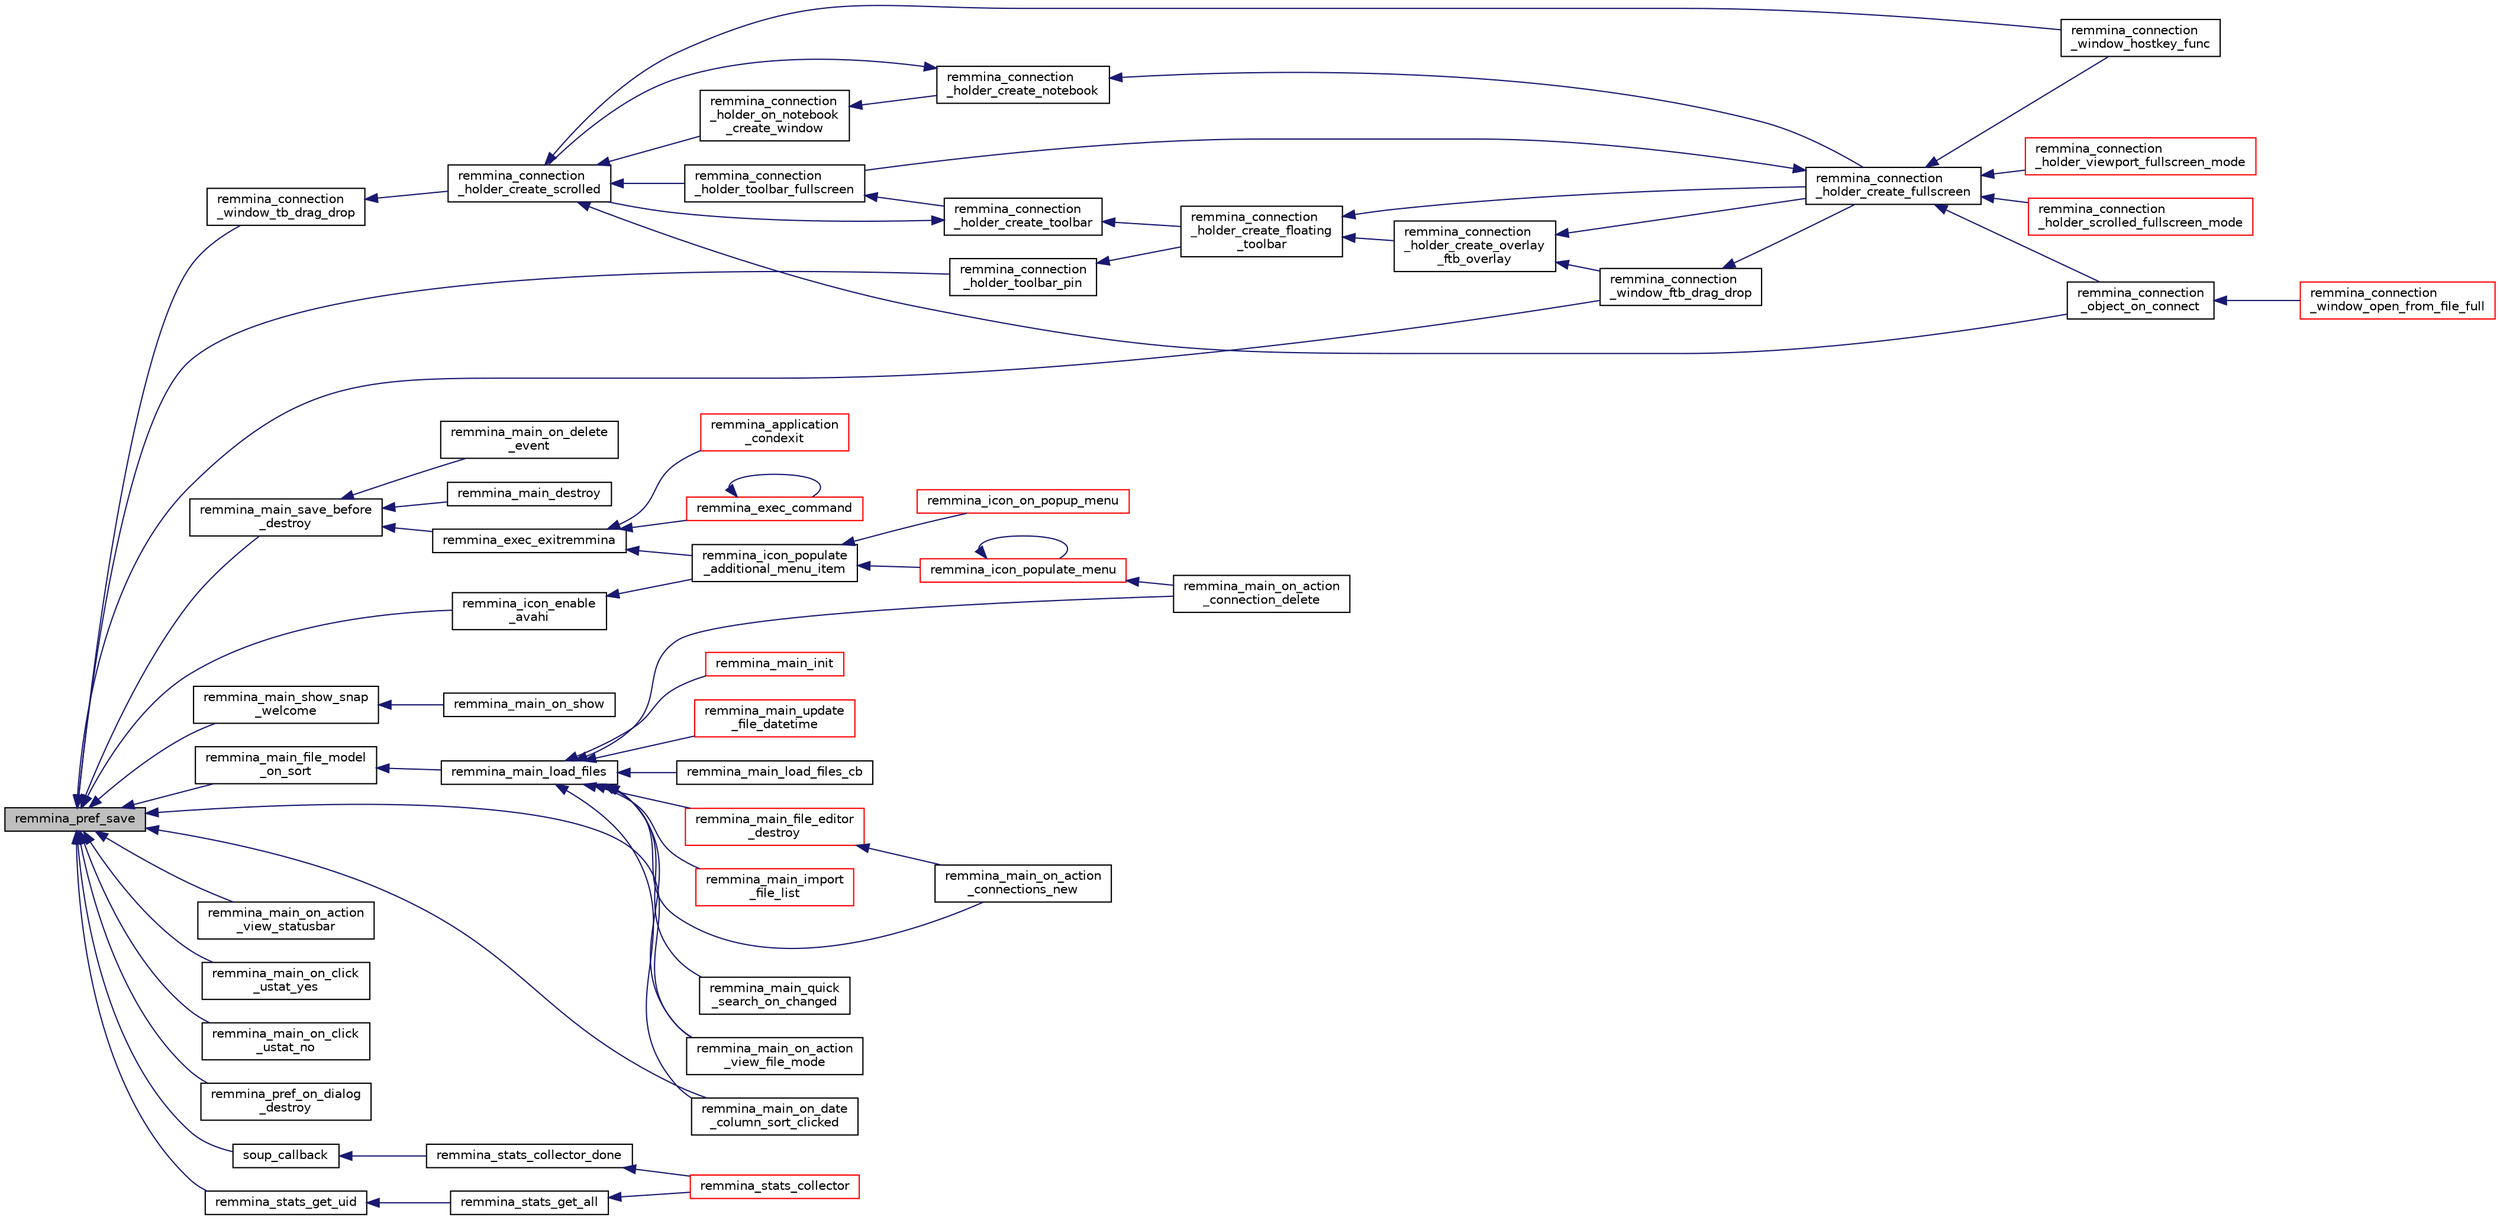 digraph "remmina_pref_save"
{
  edge [fontname="Helvetica",fontsize="10",labelfontname="Helvetica",labelfontsize="10"];
  node [fontname="Helvetica",fontsize="10",shape=record];
  rankdir="LR";
  Node199 [label="remmina_pref_save",height=0.2,width=0.4,color="black", fillcolor="grey75", style="filled", fontcolor="black"];
  Node199 -> Node200 [dir="back",color="midnightblue",fontsize="10",style="solid",fontname="Helvetica"];
  Node200 [label="remmina_connection\l_window_tb_drag_drop",height=0.2,width=0.4,color="black", fillcolor="white", style="filled",URL="$remmina__connection__window_8c.html#a289101aed4f30397f39880960aae2ac3"];
  Node200 -> Node201 [dir="back",color="midnightblue",fontsize="10",style="solid",fontname="Helvetica"];
  Node201 [label="remmina_connection\l_holder_create_scrolled",height=0.2,width=0.4,color="black", fillcolor="white", style="filled",URL="$remmina__connection__window_8c.html#a57b3656c37df65d276ddd50a16906dc7"];
  Node201 -> Node202 [dir="back",color="midnightblue",fontsize="10",style="solid",fontname="Helvetica"];
  Node202 [label="remmina_connection\l_holder_toolbar_fullscreen",height=0.2,width=0.4,color="black", fillcolor="white", style="filled",URL="$remmina__connection__window_8c.html#a02ac20f50f1b7b816bd7208127efdbee"];
  Node202 -> Node203 [dir="back",color="midnightblue",fontsize="10",style="solid",fontname="Helvetica"];
  Node203 [label="remmina_connection\l_holder_create_toolbar",height=0.2,width=0.4,color="black", fillcolor="white", style="filled",URL="$remmina__connection__window_8c.html#af8138da72278e9e9000276e08a6fd984"];
  Node203 -> Node204 [dir="back",color="midnightblue",fontsize="10",style="solid",fontname="Helvetica"];
  Node204 [label="remmina_connection\l_holder_create_floating\l_toolbar",height=0.2,width=0.4,color="black", fillcolor="white", style="filled",URL="$remmina__connection__window_8c.html#a967dca6c1876afc3e6bcb763f9709d43"];
  Node204 -> Node205 [dir="back",color="midnightblue",fontsize="10",style="solid",fontname="Helvetica"];
  Node205 [label="remmina_connection\l_holder_create_overlay\l_ftb_overlay",height=0.2,width=0.4,color="black", fillcolor="white", style="filled",URL="$remmina__connection__window_8c.html#ab2edcb806312b3367c70fbb13c383ae0"];
  Node205 -> Node206 [dir="back",color="midnightblue",fontsize="10",style="solid",fontname="Helvetica"];
  Node206 [label="remmina_connection\l_window_ftb_drag_drop",height=0.2,width=0.4,color="black", fillcolor="white", style="filled",URL="$remmina__connection__window_8c.html#a15c9b2bd929f8f2bb64d0bb6fa60f067"];
  Node206 -> Node207 [dir="back",color="midnightblue",fontsize="10",style="solid",fontname="Helvetica"];
  Node207 [label="remmina_connection\l_holder_create_fullscreen",height=0.2,width=0.4,color="black", fillcolor="white", style="filled",URL="$remmina__connection__window_8c.html#ae67ca4d276339723c1ff87fc224eaccf"];
  Node207 -> Node202 [dir="back",color="midnightblue",fontsize="10",style="solid",fontname="Helvetica"];
  Node207 -> Node208 [dir="back",color="midnightblue",fontsize="10",style="solid",fontname="Helvetica"];
  Node208 [label="remmina_connection\l_holder_viewport_fullscreen_mode",height=0.2,width=0.4,color="red", fillcolor="white", style="filled",URL="$remmina__connection__window_8c.html#a0e99d0ff8c39f2c6de508eee9ef498c5"];
  Node207 -> Node210 [dir="back",color="midnightblue",fontsize="10",style="solid",fontname="Helvetica"];
  Node210 [label="remmina_connection\l_holder_scrolled_fullscreen_mode",height=0.2,width=0.4,color="red", fillcolor="white", style="filled",URL="$remmina__connection__window_8c.html#aa25cae5c0e15e13b817b925e42a044a9"];
  Node207 -> Node211 [dir="back",color="midnightblue",fontsize="10",style="solid",fontname="Helvetica"];
  Node211 [label="remmina_connection\l_window_hostkey_func",height=0.2,width=0.4,color="black", fillcolor="white", style="filled",URL="$remmina__connection__window_8c.html#abef663d930076deb3105f86dabe2a9c3"];
  Node207 -> Node212 [dir="back",color="midnightblue",fontsize="10",style="solid",fontname="Helvetica"];
  Node212 [label="remmina_connection\l_object_on_connect",height=0.2,width=0.4,color="black", fillcolor="white", style="filled",URL="$remmina__connection__window_8c.html#a0ad685a873ecef95ec13caba17e0c22e"];
  Node212 -> Node213 [dir="back",color="midnightblue",fontsize="10",style="solid",fontname="Helvetica"];
  Node213 [label="remmina_connection\l_window_open_from_file_full",height=0.2,width=0.4,color="red", fillcolor="white", style="filled",URL="$remmina__connection__window_8h.html#adbf2b670ca3bae96a99cb0b36021a961"];
  Node205 -> Node207 [dir="back",color="midnightblue",fontsize="10",style="solid",fontname="Helvetica"];
  Node204 -> Node207 [dir="back",color="midnightblue",fontsize="10",style="solid",fontname="Helvetica"];
  Node203 -> Node201 [dir="back",color="midnightblue",fontsize="10",style="solid",fontname="Helvetica"];
  Node201 -> Node258 [dir="back",color="midnightblue",fontsize="10",style="solid",fontname="Helvetica"];
  Node258 [label="remmina_connection\l_holder_on_notebook\l_create_window",height=0.2,width=0.4,color="black", fillcolor="white", style="filled",URL="$remmina__connection__window_8c.html#a2f5fc595c1aad851962aa58e2009bcce"];
  Node258 -> Node259 [dir="back",color="midnightblue",fontsize="10",style="solid",fontname="Helvetica"];
  Node259 [label="remmina_connection\l_holder_create_notebook",height=0.2,width=0.4,color="black", fillcolor="white", style="filled",URL="$remmina__connection__window_8c.html#ae616dc409c5775dc73d9a83c1f081705"];
  Node259 -> Node201 [dir="back",color="midnightblue",fontsize="10",style="solid",fontname="Helvetica"];
  Node259 -> Node207 [dir="back",color="midnightblue",fontsize="10",style="solid",fontname="Helvetica"];
  Node201 -> Node211 [dir="back",color="midnightblue",fontsize="10",style="solid",fontname="Helvetica"];
  Node201 -> Node212 [dir="back",color="midnightblue",fontsize="10",style="solid",fontname="Helvetica"];
  Node199 -> Node260 [dir="back",color="midnightblue",fontsize="10",style="solid",fontname="Helvetica"];
  Node260 [label="remmina_connection\l_holder_toolbar_pin",height=0.2,width=0.4,color="black", fillcolor="white", style="filled",URL="$remmina__connection__window_8c.html#a735747875f8442962795c7a2ec027378"];
  Node260 -> Node204 [dir="back",color="midnightblue",fontsize="10",style="solid",fontname="Helvetica"];
  Node199 -> Node206 [dir="back",color="midnightblue",fontsize="10",style="solid",fontname="Helvetica"];
  Node199 -> Node261 [dir="back",color="midnightblue",fontsize="10",style="solid",fontname="Helvetica"];
  Node261 [label="remmina_icon_enable\l_avahi",height=0.2,width=0.4,color="black", fillcolor="white", style="filled",URL="$remmina__icon_8c.html#ac424cc450aa98c2a0fe2494cddff48a6"];
  Node261 -> Node220 [dir="back",color="midnightblue",fontsize="10",style="solid",fontname="Helvetica"];
  Node220 [label="remmina_icon_populate\l_additional_menu_item",height=0.2,width=0.4,color="black", fillcolor="white", style="filled",URL="$remmina__icon_8c.html#a8aaf73ed94cf20dcce1c7be26262cb56"];
  Node220 -> Node221 [dir="back",color="midnightblue",fontsize="10",style="solid",fontname="Helvetica"];
  Node221 [label="remmina_icon_populate_menu",height=0.2,width=0.4,color="red", fillcolor="white", style="filled",URL="$remmina__icon_8h.html#af80ed314f91d653237249d839c7fc3b2"];
  Node221 -> Node221 [dir="back",color="midnightblue",fontsize="10",style="solid",fontname="Helvetica"];
  Node221 -> Node228 [dir="back",color="midnightblue",fontsize="10",style="solid",fontname="Helvetica"];
  Node228 [label="remmina_main_on_action\l_connection_delete",height=0.2,width=0.4,color="black", fillcolor="white", style="filled",URL="$remmina__main_8c.html#aa0cd57e00874ae6ca8b0ee83213267da"];
  Node220 -> Node229 [dir="back",color="midnightblue",fontsize="10",style="solid",fontname="Helvetica"];
  Node229 [label="remmina_icon_on_popup_menu",height=0.2,width=0.4,color="red", fillcolor="white", style="filled",URL="$remmina__icon_8c.html#a95b917790eeb38e48137018796bdda93"];
  Node199 -> Node262 [dir="back",color="midnightblue",fontsize="10",style="solid",fontname="Helvetica"];
  Node262 [label="remmina_main_save_before\l_destroy",height=0.2,width=0.4,color="black", fillcolor="white", style="filled",URL="$remmina__main_8h.html#a95cedb0d631aacbd1b4a5ee1e10a40a5"];
  Node262 -> Node263 [dir="back",color="midnightblue",fontsize="10",style="solid",fontname="Helvetica"];
  Node263 [label="remmina_exec_exitremmina",height=0.2,width=0.4,color="black", fillcolor="white", style="filled",URL="$remmina__exec_8h.html#adbaf105af1039e44ba503a8d7174535f"];
  Node263 -> Node264 [dir="back",color="midnightblue",fontsize="10",style="solid",fontname="Helvetica"];
  Node264 [label="remmina_application\l_condexit",height=0.2,width=0.4,color="red", fillcolor="white", style="filled",URL="$remmina__exec_8h.html#aaa67e07e2426828d7e7b9b30d2038d31"];
  Node263 -> Node216 [dir="back",color="midnightblue",fontsize="10",style="solid",fontname="Helvetica"];
  Node216 [label="remmina_exec_command",height=0.2,width=0.4,color="red", fillcolor="white", style="filled",URL="$remmina__exec_8h.html#a424cabdcff647797061e7482049d62a7"];
  Node216 -> Node216 [dir="back",color="midnightblue",fontsize="10",style="solid",fontname="Helvetica"];
  Node263 -> Node220 [dir="back",color="midnightblue",fontsize="10",style="solid",fontname="Helvetica"];
  Node262 -> Node268 [dir="back",color="midnightblue",fontsize="10",style="solid",fontname="Helvetica"];
  Node268 [label="remmina_main_on_delete\l_event",height=0.2,width=0.4,color="black", fillcolor="white", style="filled",URL="$remmina__main_8c.html#a40493bb60c169e53e2e08a0d0a808302"];
  Node262 -> Node270 [dir="back",color="midnightblue",fontsize="10",style="solid",fontname="Helvetica"];
  Node270 [label="remmina_main_destroy",height=0.2,width=0.4,color="black", fillcolor="white", style="filled",URL="$remmina__main_8h.html#a77d974da2ddd1ea7c87f8b9bb1eedda8"];
  Node199 -> Node271 [dir="back",color="midnightblue",fontsize="10",style="solid",fontname="Helvetica"];
  Node271 [label="remmina_main_show_snap\l_welcome",height=0.2,width=0.4,color="black", fillcolor="white", style="filled",URL="$remmina__main_8c.html#ab08aae433b625c3a84330630fe2bd2d5"];
  Node271 -> Node272 [dir="back",color="midnightblue",fontsize="10",style="solid",fontname="Helvetica"];
  Node272 [label="remmina_main_on_show",height=0.2,width=0.4,color="black", fillcolor="white", style="filled",URL="$remmina__main_8c.html#aa4d9b76d32fa500f4b9f39a19e4eaaf2"];
  Node199 -> Node273 [dir="back",color="midnightblue",fontsize="10",style="solid",fontname="Helvetica"];
  Node273 [label="remmina_main_file_model\l_on_sort",height=0.2,width=0.4,color="black", fillcolor="white", style="filled",URL="$remmina__main_8c.html#a71fbe206a9c2abb8f348ee598d7751b7"];
  Node273 -> Node274 [dir="back",color="midnightblue",fontsize="10",style="solid",fontname="Helvetica"];
  Node274 [label="remmina_main_load_files",height=0.2,width=0.4,color="black", fillcolor="white", style="filled",URL="$remmina__main_8c.html#a3617295e74fa84edbd41dedc601402a7"];
  Node274 -> Node275 [dir="back",color="midnightblue",fontsize="10",style="solid",fontname="Helvetica"];
  Node275 [label="remmina_main_load_files_cb",height=0.2,width=0.4,color="black", fillcolor="white", style="filled",URL="$remmina__main_8c.html#a2d8aed506a9e65e444507b6eae74bbb0"];
  Node274 -> Node276 [dir="back",color="midnightblue",fontsize="10",style="solid",fontname="Helvetica"];
  Node276 [label="remmina_main_file_editor\l_destroy",height=0.2,width=0.4,color="red", fillcolor="white", style="filled",URL="$remmina__main_8c.html#a6a466d0b07944e619bd9b0e473c8a5bd"];
  Node276 -> Node277 [dir="back",color="midnightblue",fontsize="10",style="solid",fontname="Helvetica"];
  Node277 [label="remmina_main_on_action\l_connections_new",height=0.2,width=0.4,color="black", fillcolor="white", style="filled",URL="$remmina__main_8c.html#a2ca39ab0b22fd98257504ded7eeec618"];
  Node274 -> Node277 [dir="back",color="midnightblue",fontsize="10",style="solid",fontname="Helvetica"];
  Node274 -> Node228 [dir="back",color="midnightblue",fontsize="10",style="solid",fontname="Helvetica"];
  Node274 -> Node279 [dir="back",color="midnightblue",fontsize="10",style="solid",fontname="Helvetica"];
  Node279 [label="remmina_main_on_action\l_view_file_mode",height=0.2,width=0.4,color="black", fillcolor="white", style="filled",URL="$remmina__main_8c.html#af53a0f0667da4a5198655a69f7a4af3e"];
  Node274 -> Node280 [dir="back",color="midnightblue",fontsize="10",style="solid",fontname="Helvetica"];
  Node280 [label="remmina_main_on_date\l_column_sort_clicked",height=0.2,width=0.4,color="black", fillcolor="white", style="filled",URL="$remmina__main_8c.html#a3d60de4c121cae0c82e60b13873073db"];
  Node274 -> Node281 [dir="back",color="midnightblue",fontsize="10",style="solid",fontname="Helvetica"];
  Node281 [label="remmina_main_import\l_file_list",height=0.2,width=0.4,color="red", fillcolor="white", style="filled",URL="$remmina__main_8c.html#ac767825cb87a34531306cfb587216d20"];
  Node274 -> Node285 [dir="back",color="midnightblue",fontsize="10",style="solid",fontname="Helvetica"];
  Node285 [label="remmina_main_quick\l_search_on_changed",height=0.2,width=0.4,color="black", fillcolor="white", style="filled",URL="$remmina__main_8c.html#a1cac4199e40e35bf3fcdb98841615657"];
  Node274 -> Node286 [dir="back",color="midnightblue",fontsize="10",style="solid",fontname="Helvetica"];
  Node286 [label="remmina_main_init",height=0.2,width=0.4,color="red", fillcolor="white", style="filled",URL="$remmina__main_8c.html#afefc1b651e1c546e949dbe6df72b0300"];
  Node274 -> Node288 [dir="back",color="midnightblue",fontsize="10",style="solid",fontname="Helvetica"];
  Node288 [label="remmina_main_update\l_file_datetime",height=0.2,width=0.4,color="red", fillcolor="white", style="filled",URL="$remmina__main_8h.html#a5ae0372dafe41f96a09097c07d1b270a"];
  Node199 -> Node411 [dir="back",color="midnightblue",fontsize="10",style="solid",fontname="Helvetica"];
  Node411 [label="remmina_main_on_action\l_view_statusbar",height=0.2,width=0.4,color="black", fillcolor="white", style="filled",URL="$remmina__main_8c.html#a05c17338704e3469b687275d2a0f8054"];
  Node199 -> Node279 [dir="back",color="midnightblue",fontsize="10",style="solid",fontname="Helvetica"];
  Node199 -> Node280 [dir="back",color="midnightblue",fontsize="10",style="solid",fontname="Helvetica"];
  Node199 -> Node380 [dir="back",color="midnightblue",fontsize="10",style="solid",fontname="Helvetica"];
  Node380 [label="remmina_main_on_click\l_ustat_yes",height=0.2,width=0.4,color="black", fillcolor="white", style="filled",URL="$remmina__main_8c.html#a5994672eab85d9500cc37f4cabb39136"];
  Node199 -> Node412 [dir="back",color="midnightblue",fontsize="10",style="solid",fontname="Helvetica"];
  Node412 [label="remmina_main_on_click\l_ustat_no",height=0.2,width=0.4,color="black", fillcolor="white", style="filled",URL="$remmina__main_8c.html#a9fdd1b1217b72279434442b8b231b0df"];
  Node199 -> Node227 [dir="back",color="midnightblue",fontsize="10",style="solid",fontname="Helvetica"];
  Node227 [label="remmina_pref_on_dialog\l_destroy",height=0.2,width=0.4,color="black", fillcolor="white", style="filled",URL="$remmina__pref__dialog_8c.html#ab9776574663e2c3fcb793ec70887336d"];
  Node199 -> Node413 [dir="back",color="midnightblue",fontsize="10",style="solid",fontname="Helvetica"];
  Node413 [label="remmina_stats_get_uid",height=0.2,width=0.4,color="black", fillcolor="white", style="filled",URL="$remmina__stats_8c.html#ac6adbf6560625e2bf54037fcd039319d"];
  Node413 -> Node373 [dir="back",color="midnightblue",fontsize="10",style="solid",fontname="Helvetica"];
  Node373 [label="remmina_stats_get_all",height=0.2,width=0.4,color="black", fillcolor="white", style="filled",URL="$remmina__stats_8h.html#a7a1c9ab1abc1fdf78239d11b802843ae",tooltip="Get all statistics in json format to send periodically to the PHP server. "];
  Node373 -> Node374 [dir="back",color="midnightblue",fontsize="10",style="solid",fontname="Helvetica"];
  Node374 [label="remmina_stats_collector",height=0.2,width=0.4,color="red", fillcolor="white", style="filled",URL="$remmina__stats__sender_8c.html#a9fb1f78014c902387de47961e8245518"];
  Node199 -> Node414 [dir="back",color="midnightblue",fontsize="10",style="solid",fontname="Helvetica"];
  Node414 [label="soup_callback",height=0.2,width=0.4,color="black", fillcolor="white", style="filled",URL="$remmina__stats__sender_8c.html#a25ee87d9e565079665ced10b7736fb20"];
  Node414 -> Node415 [dir="back",color="midnightblue",fontsize="10",style="solid",fontname="Helvetica"];
  Node415 [label="remmina_stats_collector_done",height=0.2,width=0.4,color="black", fillcolor="white", style="filled",URL="$remmina__stats__sender_8c.html#a38aa59201bec4b28dd8af8273063dce7"];
  Node415 -> Node374 [dir="back",color="midnightblue",fontsize="10",style="solid",fontname="Helvetica"];
}
